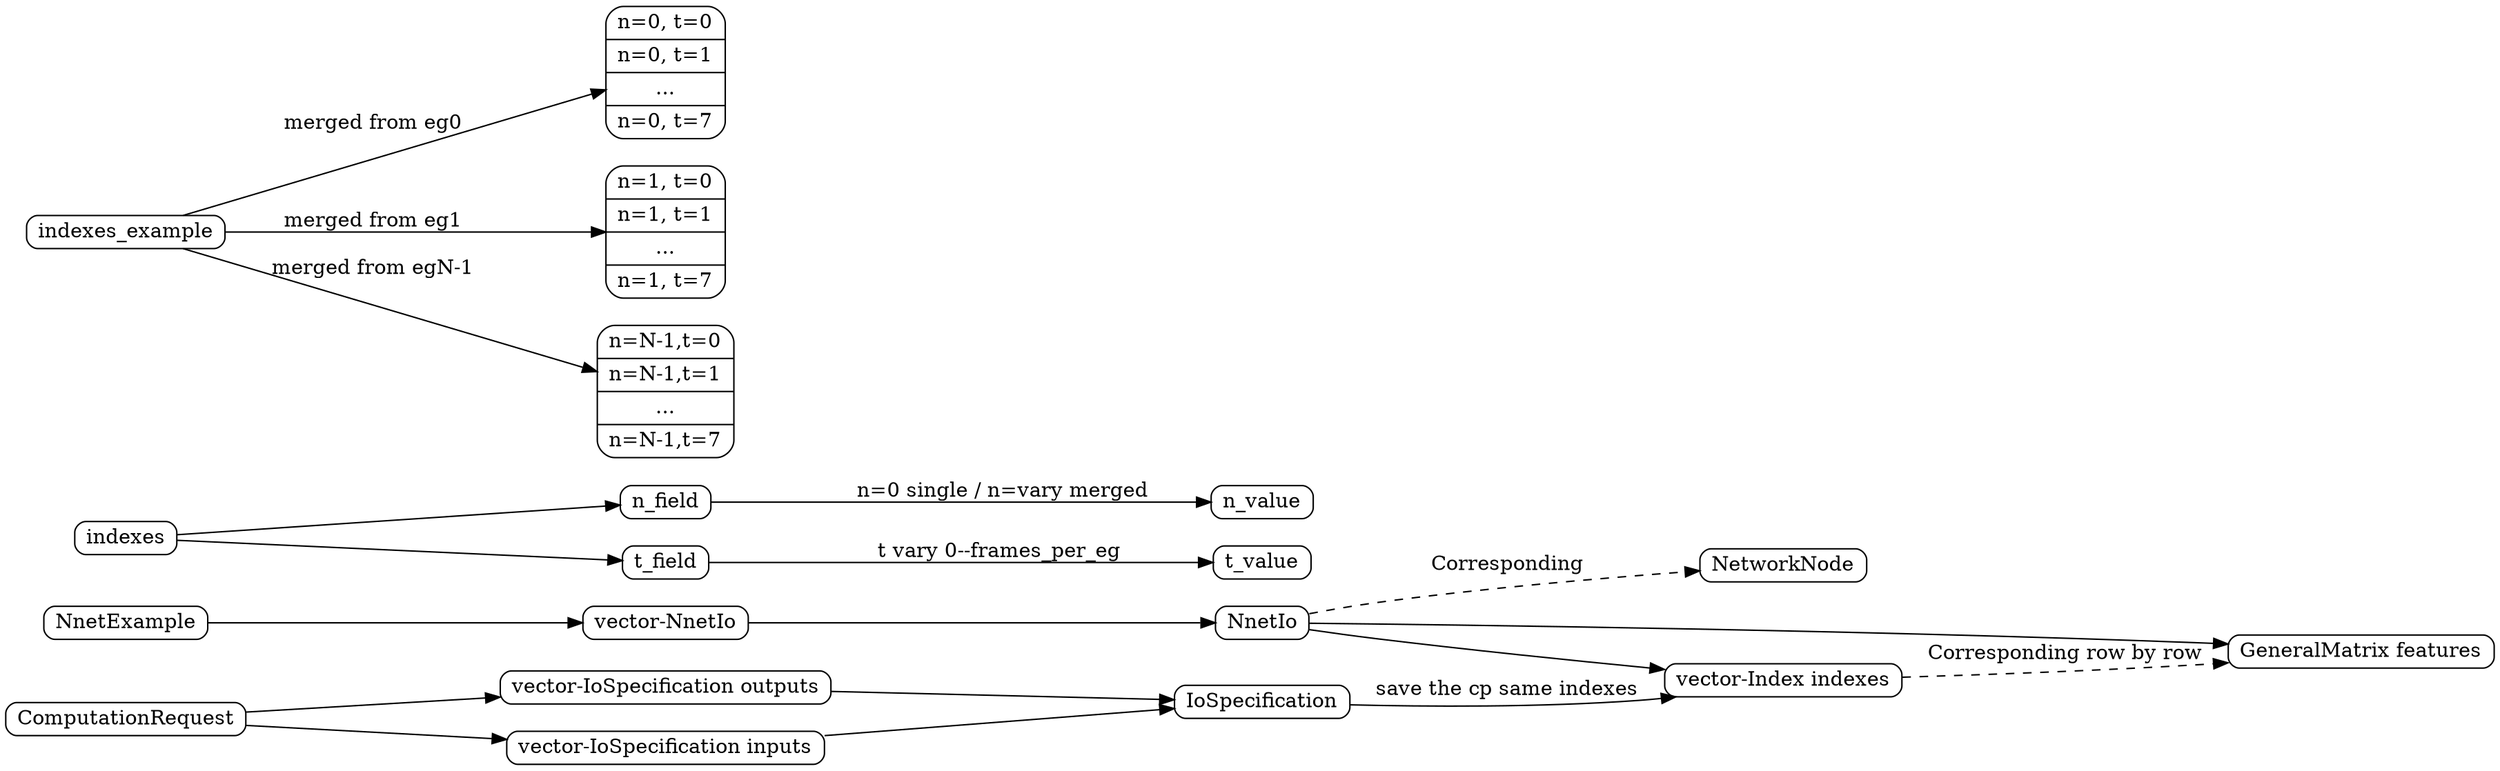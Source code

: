 digraph ComputationGraph{
        rankdir = LR
        node[shape=Mrecord, width=.1, height=.1]

        NnetExample -> vec_NnetIo -> NnetIo
        vec_NnetIo[label="vector-NnetIo"]



        NnetIo -> features
        NnetIo -> indexes
        features[label="GeneralMatrix features"]
        indexes[label="vector-Index indexes"]
        indexes -> features[style=dashed, label="Corresponding row by row"]

        NnetIo -> NetworkNode[label="Corresponding",style=dashed]


        ComputationRequest -> inputs -> IoSpecification
        ComputationRequest -> outputs -> IoSpecification

        inputs[label="vector-IoSpecification inputs"]
        outputs[label="vector-IoSpecification outputs"]


        IoSpecification -> indexes[label="save the cp same indexes"]

        indexes_2 -> n_field
        indexes_2 -> t_field

        indexes_2[label="indexes"]
        
        n_field -> n_value[label="n=0 single / n=vary merged"]
        t_field -> t_value[label="t vary 0--frames_per_eg "]

        indexes_example -> matrix_eg0[label="merged from eg0"]
        indexes_example -> matrix_eg1[label="merged from eg1"]       
        indexes_example -> matrix_eg2[label="merged from egN-1"]
        matrix_eg0[label="n=0, t=0 | n=0, t=1 |... | n=0, t=7"]
        matrix_eg1[label="n=1, t=0 | n=1, t=1 |... | n=1, t=7"]
        matrix_eg2[label="n=N-1,t=0 | n=N-1,t=1 |... | n=N-1,t=7"]
        
}



